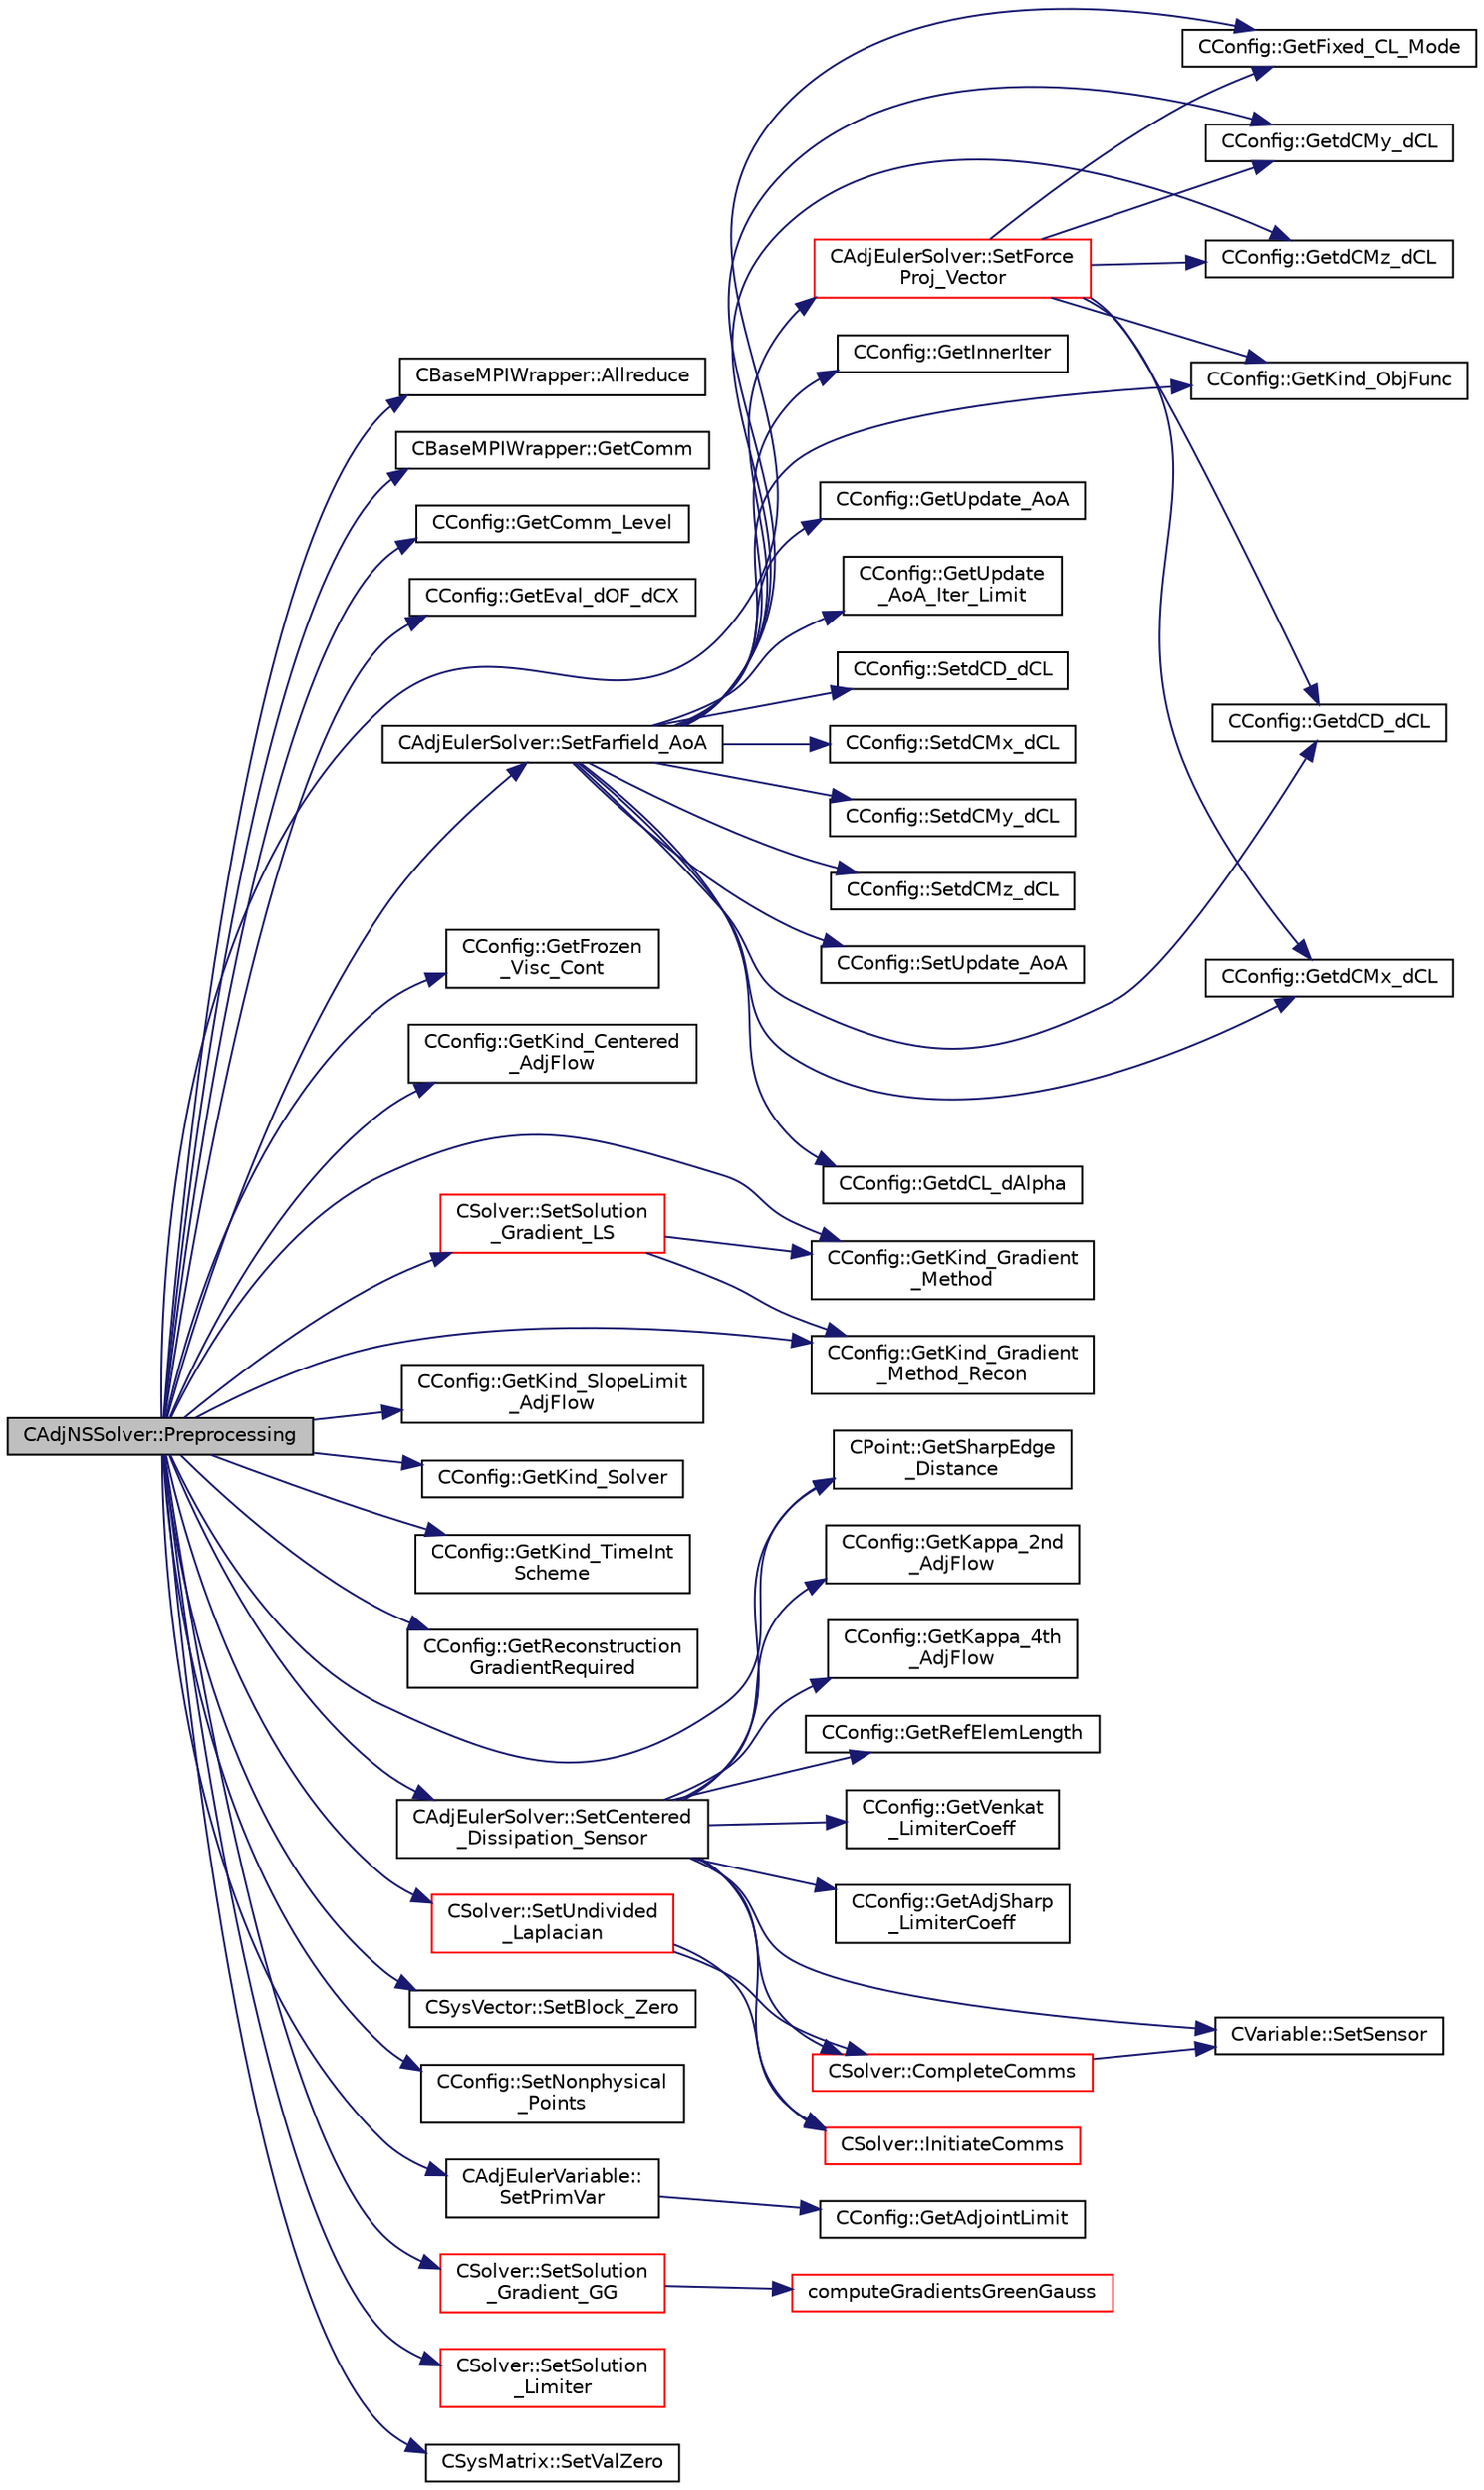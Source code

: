 digraph "CAdjNSSolver::Preprocessing"
{
 // LATEX_PDF_SIZE
  edge [fontname="Helvetica",fontsize="10",labelfontname="Helvetica",labelfontsize="10"];
  node [fontname="Helvetica",fontsize="10",shape=record];
  rankdir="LR";
  Node1 [label="CAdjNSSolver::Preprocessing",height=0.2,width=0.4,color="black", fillcolor="grey75", style="filled", fontcolor="black",tooltip="Restart residual and compute gradients."];
  Node1 -> Node2 [color="midnightblue",fontsize="10",style="solid",fontname="Helvetica"];
  Node2 [label="CBaseMPIWrapper::Allreduce",height=0.2,width=0.4,color="black", fillcolor="white", style="filled",URL="$classCBaseMPIWrapper.html#a381d4b3738c09d92ee1ae9f89715b541",tooltip=" "];
  Node1 -> Node3 [color="midnightblue",fontsize="10",style="solid",fontname="Helvetica"];
  Node3 [label="CBaseMPIWrapper::GetComm",height=0.2,width=0.4,color="black", fillcolor="white", style="filled",URL="$classCBaseMPIWrapper.html#a8154391fc3522954802889d81d4ef5da",tooltip=" "];
  Node1 -> Node4 [color="midnightblue",fontsize="10",style="solid",fontname="Helvetica"];
  Node4 [label="CConfig::GetComm_Level",height=0.2,width=0.4,color="black", fillcolor="white", style="filled",URL="$classCConfig.html#aa495414133c826e5f6651d4ce82d0ef6",tooltip="Get the level of MPI communications to be performed."];
  Node1 -> Node5 [color="midnightblue",fontsize="10",style="solid",fontname="Helvetica"];
  Node5 [label="CConfig::GetEval_dOF_dCX",height=0.2,width=0.4,color="black", fillcolor="white", style="filled",URL="$classCConfig.html#ab090a18d19d62ffc6fbf89f195eed16e",tooltip="Get information about whether to use fixed CL mode."];
  Node1 -> Node6 [color="midnightblue",fontsize="10",style="solid",fontname="Helvetica"];
  Node6 [label="CConfig::GetFixed_CL_Mode",height=0.2,width=0.4,color="black", fillcolor="white", style="filled",URL="$classCConfig.html#ae688e355a74025050498d8c03aee35b2",tooltip="Get information about whether to use fixed CL mode."];
  Node1 -> Node7 [color="midnightblue",fontsize="10",style="solid",fontname="Helvetica"];
  Node7 [label="CConfig::GetFrozen\l_Visc_Cont",height=0.2,width=0.4,color="black", fillcolor="white", style="filled",URL="$classCConfig.html#a693b7f150eb8b7a455e4174d4af744b8",tooltip="Provides information about the way in which the turbulence will be treated by the cont...."];
  Node1 -> Node8 [color="midnightblue",fontsize="10",style="solid",fontname="Helvetica"];
  Node8 [label="CConfig::GetKind_Centered\l_AdjFlow",height=0.2,width=0.4,color="black", fillcolor="white", style="filled",URL="$classCConfig.html#aef335760724e0367ef46cd2714ce236d",tooltip="Get the kind of center convective numerical scheme for the adjoint flow equations."];
  Node1 -> Node9 [color="midnightblue",fontsize="10",style="solid",fontname="Helvetica"];
  Node9 [label="CConfig::GetKind_Gradient\l_Method",height=0.2,width=0.4,color="black", fillcolor="white", style="filled",URL="$classCConfig.html#a83d5144467a2c2fa78a7f9cc19026421",tooltip="Get the kind of method for computation of spatial gradients used for viscous and source terms."];
  Node1 -> Node10 [color="midnightblue",fontsize="10",style="solid",fontname="Helvetica"];
  Node10 [label="CConfig::GetKind_Gradient\l_Method_Recon",height=0.2,width=0.4,color="black", fillcolor="white", style="filled",URL="$classCConfig.html#af59700a2ce4edce862248ba52bdca025",tooltip="Get the kind of method for computation of spatial gradients used for upwind reconstruction."];
  Node1 -> Node11 [color="midnightblue",fontsize="10",style="solid",fontname="Helvetica"];
  Node11 [label="CConfig::GetKind_SlopeLimit\l_AdjFlow",height=0.2,width=0.4,color="black", fillcolor="white", style="filled",URL="$classCConfig.html#aba1a437d929fef85ee9ea86dae47925f",tooltip="Get the method for limiting the spatial gradients."];
  Node1 -> Node12 [color="midnightblue",fontsize="10",style="solid",fontname="Helvetica"];
  Node12 [label="CConfig::GetKind_Solver",height=0.2,width=0.4,color="black", fillcolor="white", style="filled",URL="$classCConfig.html#a77312cf52a5ba2cc1239b7cee6fce7a7",tooltip="Governing equations of the flow (it can be different from the run time equation)."];
  Node1 -> Node13 [color="midnightblue",fontsize="10",style="solid",fontname="Helvetica"];
  Node13 [label="CConfig::GetKind_TimeInt\lScheme",height=0.2,width=0.4,color="black", fillcolor="white", style="filled",URL="$classCConfig.html#ad16f71356f146b530fb1fbb45444525c",tooltip="Get the kind of time integration method."];
  Node1 -> Node14 [color="midnightblue",fontsize="10",style="solid",fontname="Helvetica"];
  Node14 [label="CConfig::GetReconstruction\lGradientRequired",height=0.2,width=0.4,color="black", fillcolor="white", style="filled",URL="$classCConfig.html#a350466e9cc76639fb07c59ac43288bb8",tooltip="Get flag for whether a second gradient calculation is required for upwind reconstruction alone."];
  Node1 -> Node15 [color="midnightblue",fontsize="10",style="solid",fontname="Helvetica"];
  Node15 [label="CPoint::GetSharpEdge\l_Distance",height=0.2,width=0.4,color="black", fillcolor="white", style="filled",URL="$classCPoint.html#a8610d0fe0bf651b7036be5b3a6e1c130",tooltip="Get the value of the distance to a sharp edge."];
  Node1 -> Node16 [color="midnightblue",fontsize="10",style="solid",fontname="Helvetica"];
  Node16 [label="CSysVector::SetBlock_Zero",height=0.2,width=0.4,color="black", fillcolor="white", style="filled",URL="$classCSysVector.html#a9990ad4ea225c98a1af50e00fecbc56f",tooltip="Set the values to zero for one block."];
  Node1 -> Node17 [color="midnightblue",fontsize="10",style="solid",fontname="Helvetica"];
  Node17 [label="CAdjEulerSolver::SetCentered\l_Dissipation_Sensor",height=0.2,width=0.4,color="black", fillcolor="white", style="filled",URL="$classCAdjEulerSolver.html#af1b72ed76900f821d2f51942cb4252db",tooltip="Compute the sensor for higher order dissipation control in rotating problems."];
  Node17 -> Node18 [color="midnightblue",fontsize="10",style="solid",fontname="Helvetica"];
  Node18 [label="CSolver::CompleteComms",height=0.2,width=0.4,color="red", fillcolor="white", style="filled",URL="$classCSolver.html#a6891c839827efbebdcbf9a349f4da92c",tooltip="Routine to complete the set of non-blocking communications launched by InitiateComms() and unpacking ..."];
  Node18 -> Node41 [color="midnightblue",fontsize="10",style="solid",fontname="Helvetica"];
  Node41 [label="CVariable::SetSensor",height=0.2,width=0.4,color="black", fillcolor="white", style="filled",URL="$classCVariable.html#a79ebe4ea3cc8eccd8b004256c5492a9e",tooltip="Set pressure sensor."];
  Node17 -> Node49 [color="midnightblue",fontsize="10",style="solid",fontname="Helvetica"];
  Node49 [label="CConfig::GetAdjSharp\l_LimiterCoeff",height=0.2,width=0.4,color="black", fillcolor="white", style="filled",URL="$classCConfig.html#ac421daafab2ffc8171aba0a05ce017ab",tooltip="Get the value of sharp edge limiter."];
  Node17 -> Node50 [color="midnightblue",fontsize="10",style="solid",fontname="Helvetica"];
  Node50 [label="CConfig::GetKappa_2nd\l_AdjFlow",height=0.2,width=0.4,color="black", fillcolor="white", style="filled",URL="$classCConfig.html#aa5619afa3dd1a142e3c86d28db6e0cdc",tooltip="Value of the calibrated constant for the high order method (center scheme)."];
  Node17 -> Node51 [color="midnightblue",fontsize="10",style="solid",fontname="Helvetica"];
  Node51 [label="CConfig::GetKappa_4th\l_AdjFlow",height=0.2,width=0.4,color="black", fillcolor="white", style="filled",URL="$classCConfig.html#a5fa81d4610595e0fcf234bb853aa54c4",tooltip="Value of the calibrated constant for the high order method (center scheme)."];
  Node17 -> Node52 [color="midnightblue",fontsize="10",style="solid",fontname="Helvetica"];
  Node52 [label="CConfig::GetRefElemLength",height=0.2,width=0.4,color="black", fillcolor="white", style="filled",URL="$classCConfig.html#a7c7b4b489dcb3b505c091de0ae300891",tooltip="Get the reference element length for computing the slope limiting epsilon."];
  Node17 -> Node15 [color="midnightblue",fontsize="10",style="solid",fontname="Helvetica"];
  Node17 -> Node53 [color="midnightblue",fontsize="10",style="solid",fontname="Helvetica"];
  Node53 [label="CConfig::GetVenkat\l_LimiterCoeff",height=0.2,width=0.4,color="black", fillcolor="white", style="filled",URL="$classCConfig.html#a3bd1de6bcb6cd7062816341b0d956459",tooltip="Get the value of limiter coefficient."];
  Node17 -> Node54 [color="midnightblue",fontsize="10",style="solid",fontname="Helvetica"];
  Node54 [label="CSolver::InitiateComms",height=0.2,width=0.4,color="red", fillcolor="white", style="filled",URL="$classCSolver.html#a7c5c26e7f006b4bb7e93582d839cf09d",tooltip="Routine to load a solver quantity into the data structures for MPI point-to-point communication and t..."];
  Node17 -> Node41 [color="midnightblue",fontsize="10",style="solid",fontname="Helvetica"];
  Node1 -> Node71 [color="midnightblue",fontsize="10",style="solid",fontname="Helvetica"];
  Node71 [label="CAdjEulerSolver::SetFarfield_AoA",height=0.2,width=0.4,color="black", fillcolor="white", style="filled",URL="$classCAdjEulerSolver.html#a5265a44e6c43dee677c9f26333148432",tooltip="Update the AoA and freestream velocity at the farfield."];
  Node71 -> Node72 [color="midnightblue",fontsize="10",style="solid",fontname="Helvetica"];
  Node72 [label="CConfig::GetdCD_dCL",height=0.2,width=0.4,color="black", fillcolor="white", style="filled",URL="$classCConfig.html#a37e977df54c5914bd175af1f90e6c6bc",tooltip="Value of the weight of the CD, CL, CM optimization."];
  Node71 -> Node73 [color="midnightblue",fontsize="10",style="solid",fontname="Helvetica"];
  Node73 [label="CConfig::GetdCL_dAlpha",height=0.2,width=0.4,color="black", fillcolor="white", style="filled",URL="$classCConfig.html#a9c2647c821e1b4c62af4676aab80fdcb",tooltip="Get the value for the lift curve slope for fixed CL mode."];
  Node71 -> Node74 [color="midnightblue",fontsize="10",style="solid",fontname="Helvetica"];
  Node74 [label="CConfig::GetdCMx_dCL",height=0.2,width=0.4,color="black", fillcolor="white", style="filled",URL="$classCConfig.html#a169c941d6a2a4d5d83b468745a63314e",tooltip="Value of the weight of the CD, CL, CM optimization."];
  Node71 -> Node75 [color="midnightblue",fontsize="10",style="solid",fontname="Helvetica"];
  Node75 [label="CConfig::GetdCMy_dCL",height=0.2,width=0.4,color="black", fillcolor="white", style="filled",URL="$classCConfig.html#af7b2a1f4879fb4ebe121b32c9f7031c8",tooltip="Value of the weight of the CD, CL, CM optimization."];
  Node71 -> Node76 [color="midnightblue",fontsize="10",style="solid",fontname="Helvetica"];
  Node76 [label="CConfig::GetdCMz_dCL",height=0.2,width=0.4,color="black", fillcolor="white", style="filled",URL="$classCConfig.html#a938257413551afbcfcded497e4bfb387",tooltip="Value of the weight of the CD, CL, CM optimization."];
  Node71 -> Node77 [color="midnightblue",fontsize="10",style="solid",fontname="Helvetica"];
  Node77 [label="CConfig::GetInnerIter",height=0.2,width=0.4,color="black", fillcolor="white", style="filled",URL="$classCConfig.html#a079a90396222697f01e0c365285c915d",tooltip="Get the current FSI iteration number."];
  Node71 -> Node78 [color="midnightblue",fontsize="10",style="solid",fontname="Helvetica"];
  Node78 [label="CConfig::GetKind_ObjFunc",height=0.2,width=0.4,color="black", fillcolor="white", style="filled",URL="$classCConfig.html#a99e6285b421215b1995965cd534976ae",tooltip="Get the kind of objective function. There are several options: Drag coefficient, Lift coefficient,..."];
  Node71 -> Node79 [color="midnightblue",fontsize="10",style="solid",fontname="Helvetica"];
  Node79 [label="CConfig::GetUpdate_AoA",height=0.2,width=0.4,color="black", fillcolor="white", style="filled",URL="$classCConfig.html#ae5b4a00852cbfa85361586d825855abb",tooltip="Get information about whether to update the AoA for fixed lift mode."];
  Node71 -> Node80 [color="midnightblue",fontsize="10",style="solid",fontname="Helvetica"];
  Node80 [label="CConfig::GetUpdate\l_AoA_Iter_Limit",height=0.2,width=0.4,color="black", fillcolor="white", style="filled",URL="$classCConfig.html#a29c3e54d1edfa6ec5ac2840fa2b4b1a8",tooltip="Get the maximum number of iterations between AoA updates for fixed C_L mode."];
  Node71 -> Node81 [color="midnightblue",fontsize="10",style="solid",fontname="Helvetica"];
  Node81 [label="CConfig::SetdCD_dCL",height=0.2,width=0.4,color="black", fillcolor="white", style="filled",URL="$classCConfig.html#ae2a0ddd50ec6acbd74f76c7f9f167c66",tooltip="Value of the weight of the CD, CL, CM optimization."];
  Node71 -> Node82 [color="midnightblue",fontsize="10",style="solid",fontname="Helvetica"];
  Node82 [label="CConfig::SetdCMx_dCL",height=0.2,width=0.4,color="black", fillcolor="white", style="filled",URL="$classCConfig.html#afd39f185663752b3a48f73ff05ce89e2",tooltip="Value of the weight of the CD, CL, CM optimization."];
  Node71 -> Node83 [color="midnightblue",fontsize="10",style="solid",fontname="Helvetica"];
  Node83 [label="CConfig::SetdCMy_dCL",height=0.2,width=0.4,color="black", fillcolor="white", style="filled",URL="$classCConfig.html#ad7f68b41f4633cff714b1b983d90d8ea",tooltip="Value of the weight of the CD, CL, CM optimization."];
  Node71 -> Node84 [color="midnightblue",fontsize="10",style="solid",fontname="Helvetica"];
  Node84 [label="CConfig::SetdCMz_dCL",height=0.2,width=0.4,color="black", fillcolor="white", style="filled",URL="$classCConfig.html#a8dd670373454018b59e99a11804d4477",tooltip="Value of the weight of the CD, CL, CM optimization."];
  Node71 -> Node85 [color="midnightblue",fontsize="10",style="solid",fontname="Helvetica"];
  Node85 [label="CAdjEulerSolver::SetForce\lProj_Vector",height=0.2,width=0.4,color="red", fillcolor="white", style="filled",URL="$classCAdjEulerSolver.html#ac2e134ff46b436a33eba9141c89e7e77",tooltip="Created the force projection vector for adjoint boundary conditions."];
  Node85 -> Node72 [color="midnightblue",fontsize="10",style="solid",fontname="Helvetica"];
  Node85 -> Node74 [color="midnightblue",fontsize="10",style="solid",fontname="Helvetica"];
  Node85 -> Node75 [color="midnightblue",fontsize="10",style="solid",fontname="Helvetica"];
  Node85 -> Node76 [color="midnightblue",fontsize="10",style="solid",fontname="Helvetica"];
  Node85 -> Node6 [color="midnightblue",fontsize="10",style="solid",fontname="Helvetica"];
  Node85 -> Node78 [color="midnightblue",fontsize="10",style="solid",fontname="Helvetica"];
  Node71 -> Node109 [color="midnightblue",fontsize="10",style="solid",fontname="Helvetica"];
  Node109 [label="CConfig::SetUpdate_AoA",height=0.2,width=0.4,color="black", fillcolor="white", style="filled",URL="$classCConfig.html#ad21c886562ffe9c0abaf9c38b8946c6e",tooltip="Set the value of the boolean for updating AoA in fixed lift mode."];
  Node1 -> Node110 [color="midnightblue",fontsize="10",style="solid",fontname="Helvetica"];
  Node110 [label="CConfig::SetNonphysical\l_Points",height=0.2,width=0.4,color="black", fillcolor="white", style="filled",URL="$classCConfig.html#a434fe0922532828b7e40ded865c5ce51",tooltip="Set the current number of non-physical nodes in the solution."];
  Node1 -> Node111 [color="midnightblue",fontsize="10",style="solid",fontname="Helvetica"];
  Node111 [label="CAdjEulerVariable::\lSetPrimVar",height=0.2,width=0.4,color="black", fillcolor="white", style="filled",URL="$classCAdjEulerVariable.html#a08d1474748d5ddf53d62c1dde9f23ac8",tooltip="Set all the primitive variables for compressible flows."];
  Node111 -> Node112 [color="midnightblue",fontsize="10",style="solid",fontname="Helvetica"];
  Node112 [label="CConfig::GetAdjointLimit",height=0.2,width=0.4,color="black", fillcolor="white", style="filled",URL="$classCConfig.html#a622b8d5489590e58a6485c9095ed5edf",tooltip="Get the limit value for the adjoint variables."];
  Node1 -> Node113 [color="midnightblue",fontsize="10",style="solid",fontname="Helvetica"];
  Node113 [label="CSolver::SetSolution\l_Gradient_GG",height=0.2,width=0.4,color="red", fillcolor="white", style="filled",URL="$classCSolver.html#a1b8b8b923658b7e099dc1f5c86a1dd4d",tooltip="Compute the Green-Gauss gradient of the solution."];
  Node113 -> Node114 [color="midnightblue",fontsize="10",style="solid",fontname="Helvetica"];
  Node114 [label="computeGradientsGreenGauss",height=0.2,width=0.4,color="red", fillcolor="white", style="filled",URL="$group__FvmAlgos.html#gabc5144134fe922fe1bbd5db893ef2c29",tooltip="Instantiations for 2D and 3D."];
  Node1 -> Node116 [color="midnightblue",fontsize="10",style="solid",fontname="Helvetica"];
  Node116 [label="CSolver::SetSolution\l_Gradient_LS",height=0.2,width=0.4,color="red", fillcolor="white", style="filled",URL="$classCSolver.html#a517cd065a6aef8177158c3cd51e81738",tooltip="Compute the Least Squares gradient of the solution."];
  Node116 -> Node9 [color="midnightblue",fontsize="10",style="solid",fontname="Helvetica"];
  Node116 -> Node10 [color="midnightblue",fontsize="10",style="solid",fontname="Helvetica"];
  Node1 -> Node119 [color="midnightblue",fontsize="10",style="solid",fontname="Helvetica"];
  Node119 [label="CSolver::SetSolution\l_Limiter",height=0.2,width=0.4,color="red", fillcolor="white", style="filled",URL="$classCSolver.html#a6bc3916452ffa54c2436de7bb627fefa",tooltip="Compute slope limiter."];
  Node1 -> Node125 [color="midnightblue",fontsize="10",style="solid",fontname="Helvetica"];
  Node125 [label="CSolver::SetUndivided\l_Laplacian",height=0.2,width=0.4,color="red", fillcolor="white", style="filled",URL="$classCSolver.html#ae9fa6bf0e3ef0dff07dd85e0a87eef4d",tooltip="Compute the undivided laplacian for the solution variables."];
  Node125 -> Node18 [color="midnightblue",fontsize="10",style="solid",fontname="Helvetica"];
  Node125 -> Node54 [color="midnightblue",fontsize="10",style="solid",fontname="Helvetica"];
  Node1 -> Node168 [color="midnightblue",fontsize="10",style="solid",fontname="Helvetica"];
  Node168 [label="CSysMatrix::SetValZero",height=0.2,width=0.4,color="black", fillcolor="white", style="filled",URL="$classCSysMatrix.html#a8f974ad2e089dccfc99ea21a4ef5a819",tooltip="Sets to zero all the entries of the sparse matrix."];
}
